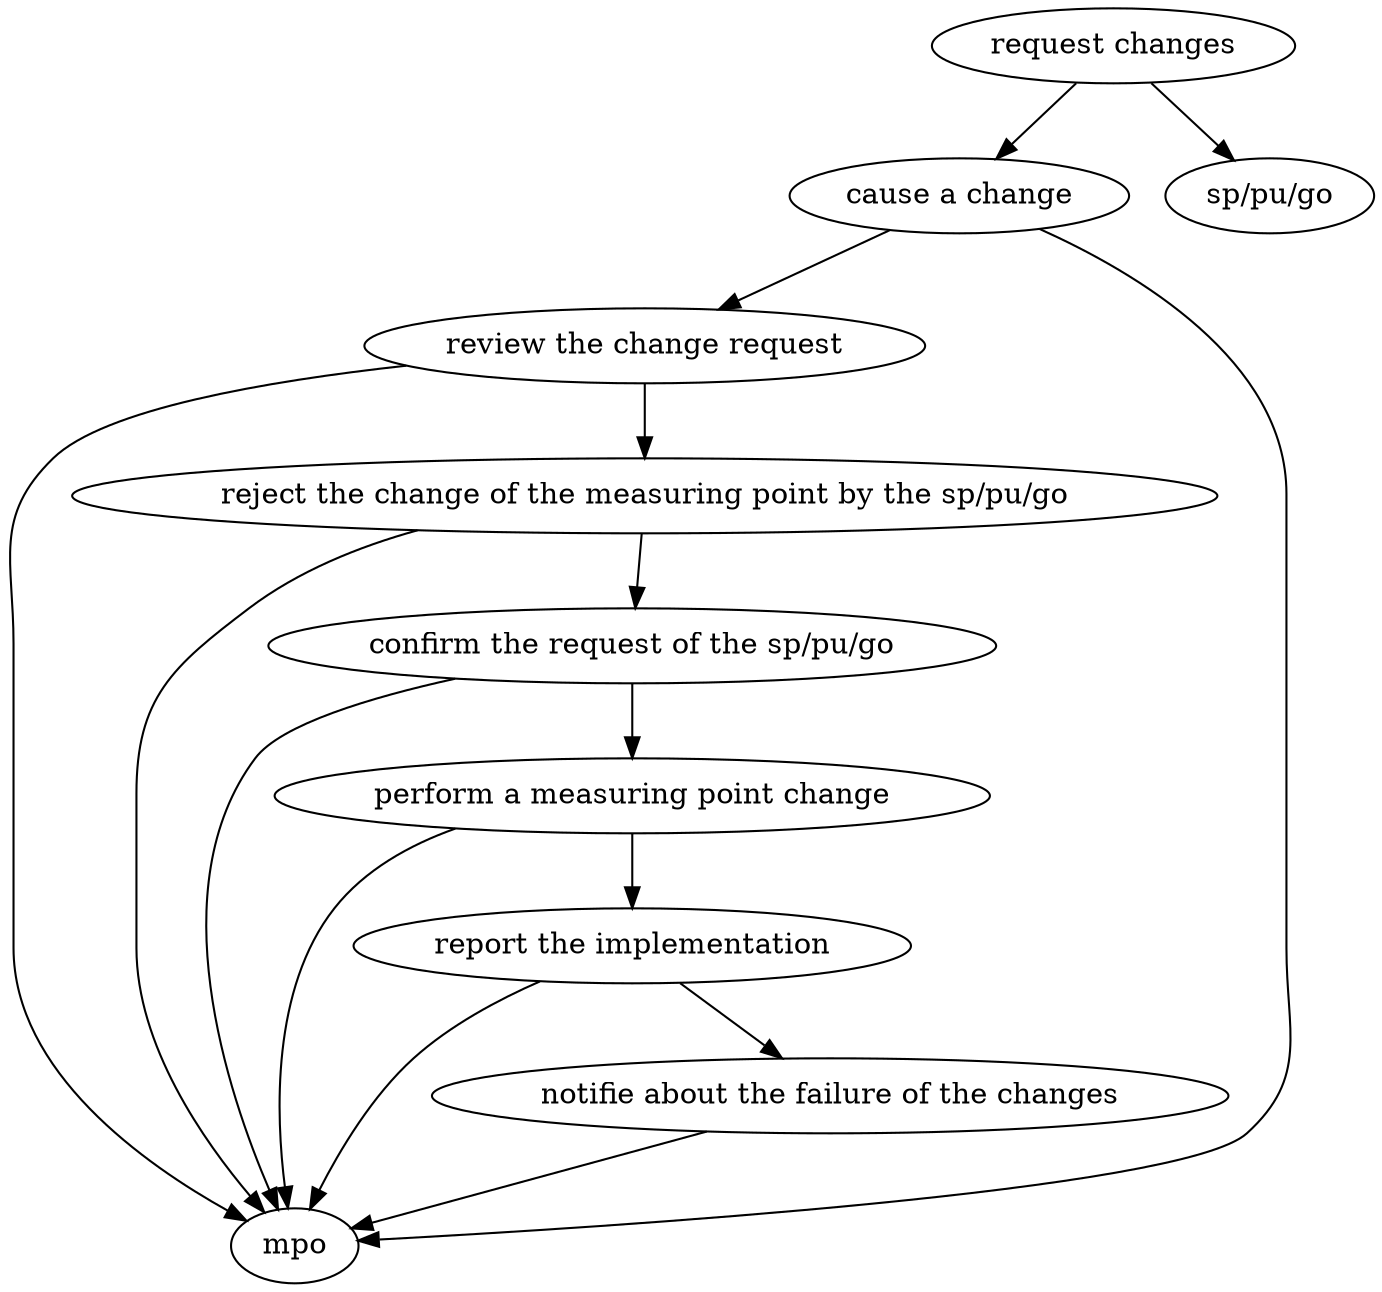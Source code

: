 strict digraph "doc-10.9" {
	graph [name="doc-10.9"];
	"request changes"	[attrs="{'type': 'Activity', 'label': 'request changes'}"];
	"cause a change"	[attrs="{'type': 'Activity', 'label': 'cause a change'}"];
	"request changes" -> "cause a change"	[attrs="{'type': 'flow', 'label': 'flow'}"];
	"sp/pu/go"	[attrs="{'type': 'Actor', 'label': 'sp/pu/go'}"];
	"request changes" -> "sp/pu/go"	[attrs="{'type': 'actor performer', 'label': 'actor performer'}"];
	"review the change request"	[attrs="{'type': 'Activity', 'label': 'review the change request'}"];
	"cause a change" -> "review the change request"	[attrs="{'type': 'flow', 'label': 'flow'}"];
	mpo	[attrs="{'type': 'Actor', 'label': 'mpo'}"];
	"cause a change" -> mpo	[attrs="{'type': 'actor performer', 'label': 'actor performer'}"];
	"reject the change of the measuring point by the sp/pu/go"	[attrs="{'type': 'Activity', 'label': 'reject the change of the measuring point by the sp/pu/go'}"];
	"review the change request" -> "reject the change of the measuring point by the sp/pu/go"	[attrs="{'type': 'flow', 'label': 'flow'}"];
	"review the change request" -> mpo	[attrs="{'type': 'actor performer', 'label': 'actor performer'}"];
	"confirm the request of the sp/pu/go"	[attrs="{'type': 'Activity', 'label': 'confirm the request of the sp/pu/go'}"];
	"reject the change of the measuring point by the sp/pu/go" -> "confirm the request of the sp/pu/go"	[attrs="{'type': 'flow', 'label': 'flow'}"];
	"reject the change of the measuring point by the sp/pu/go" -> mpo	[attrs="{'type': 'actor performer', 'label': 'actor performer'}"];
	"perform a measuring point change"	[attrs="{'type': 'Activity', 'label': 'perform a measuring point change'}"];
	"confirm the request of the sp/pu/go" -> "perform a measuring point change"	[attrs="{'type': 'flow', 'label': 'flow'}"];
	"confirm the request of the sp/pu/go" -> mpo	[attrs="{'type': 'actor performer', 'label': 'actor performer'}"];
	"report the implementation"	[attrs="{'type': 'Activity', 'label': 'report the implementation'}"];
	"perform a measuring point change" -> "report the implementation"	[attrs="{'type': 'flow', 'label': 'flow'}"];
	"perform a measuring point change" -> mpo	[attrs="{'type': 'actor performer', 'label': 'actor performer'}"];
	"notifie about the failure of the changes"	[attrs="{'type': 'Activity', 'label': 'notifie about the failure of the changes'}"];
	"report the implementation" -> "notifie about the failure of the changes"	[attrs="{'type': 'flow', 'label': 'flow'}"];
	"report the implementation" -> mpo	[attrs="{'type': 'actor performer', 'label': 'actor performer'}"];
	"notifie about the failure of the changes" -> mpo	[attrs="{'type': 'actor performer', 'label': 'actor performer'}"];
}
